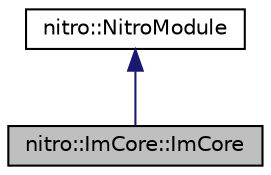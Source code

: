 digraph "nitro::ImCore::ImCore"
{
 // LATEX_PDF_SIZE
  edge [fontname="Helvetica",fontsize="10",labelfontname="Helvetica",labelfontsize="10"];
  node [fontname="Helvetica",fontsize="10",shape=record];
  Node1 [label="nitro::ImCore::ImCore",height=0.2,width=0.4,color="black", fillcolor="grey75", style="filled", fontcolor="black",tooltip="Describes the ImCore module. This module contains a number of nodes relevant for manipulating images ..."];
  Node2 -> Node1 [dir="back",color="midnightblue",fontsize="10",style="solid",fontname="Helvetica"];
  Node2 [label="nitro::NitroModule",height=0.2,width=0.4,color="black", fillcolor="white", style="filled",URL="$d7/d57/classnitro_1_1NitroModule.html",tooltip="Defines a generic module interface that any newly created module should inherit from...."];
}
